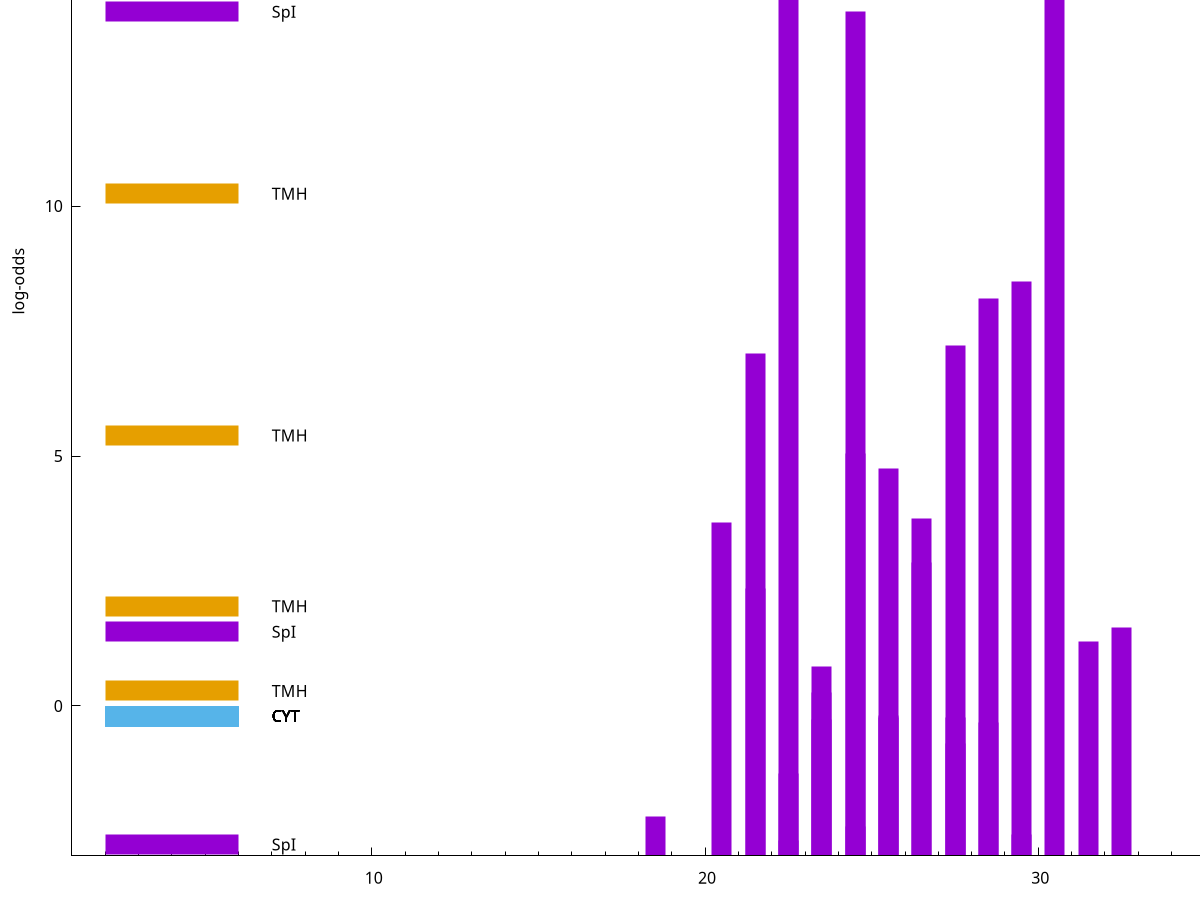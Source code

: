 set title "LipoP predictions for SRR5666568.gff"
set size 2., 1.4
set xrange [1:70] 
set mxtics 10
set yrange [-3:20]
set y2range [0:23]
set ylabel "log-odds"
set term postscript eps color solid "Helvetica" 30
set output "SRR5666568.gff394.eps"
set arrow from 2,16.9154 to 6,16.9154 nohead lt 1 lw 20
set label "SpI" at 7,16.9154
set arrow from 2,15.7351 to 6,15.7351 nohead lt 1 lw 20
set label "SpI" at 7,15.7351
set arrow from 2,13.8876 to 6,13.8876 nohead lt 1 lw 20
set label "SpI" at 7,13.8876
set arrow from 2,10.2474 to 6,10.2474 nohead lt 4 lw 20
set label "TMH" at 7,10.2474
set arrow from 2,5.4125 to 6,5.4125 nohead lt 4 lw 20
set label "TMH" at 7,5.4125
set arrow from 2,1.99409 to 6,1.99409 nohead lt 4 lw 20
set label "TMH" at 7,1.99409
set arrow from 2,1.48588 to 6,1.48588 nohead lt 1 lw 20
set label "SpI" at 7,1.48588
set arrow from 2,0.300568 to 6,0.300568 nohead lt 4 lw 20
set label "TMH" at 7,0.300568
set arrow from 2,-0.200913 to 6,-0.200913 nohead lt 3 lw 20
set label "CYT" at 7,-0.200913
set arrow from 2,-0.200913 to 6,-0.200913 nohead lt 3 lw 20
set label "CYT" at 7,-0.200913
set arrow from 2,-0.200913 to 6,-0.200913 nohead lt 3 lw 20
set label "CYT" at 7,-0.200913
set arrow from 2,-0.200913 to 6,-0.200913 nohead lt 3 lw 20
set label "CYT" at 7,-0.200913
set arrow from 2,-0.200913 to 6,-0.200913 nohead lt 3 lw 20
set label "CYT" at 7,-0.200913
set arrow from 2,-0.200913 to 6,-0.200913 nohead lt 3 lw 20
set label "CYT" at 7,-0.200913
set arrow from 2,-0.200913 to 6,-0.200913 nohead lt 3 lw 20
set label "CYT" at 7,-0.200913
set arrow from 2,-0.200913 to 6,-0.200913 nohead lt 3 lw 20
set label "CYT" at 7,-0.200913
set arrow from 2,-0.200913 to 6,-0.200913 nohead lt 3 lw 20
set label "CYT" at 7,-0.200913
set arrow from 2,-0.200913 to 6,-0.200913 nohead lt 3 lw 20
set label "CYT" at 7,-0.200913
set arrow from 2,-0.200913 to 6,-0.200913 nohead lt 3 lw 20
set label "CYT" at 7,-0.200913
set arrow from 2,-0.200913 to 6,-0.200913 nohead lt 3 lw 20
set label "CYT" at 7,-0.200913
set arrow from 2,-0.200913 to 6,-0.200913 nohead lt 3 lw 20
set label "CYT" at 7,-0.200913
set arrow from 2,-2.77023 to 6,-2.77023 nohead lt 1 lw 20
set label "SpI" at 7,-2.77023
set arrow from 2,16.9154 to 6,16.9154 nohead lt 1 lw 20
set label "SpI" at 7,16.9154
# NOTE: The scores below are the log-odds scores with the threshold
# NOTE: subtracted (a hack to make gnuplot make the histogram all
# NOTE: look nice).
plot "-" axes x1y2 title "" with impulses lt 1 lw 20
22.500000 19.913300
30.500000 18.713200
24.500000 16.884000
29.500000 11.500850
28.500000 11.152380
27.500000 10.214470
21.500000 10.046170
24.500000 8.056960
25.500000 7.751030
26.500000 6.753570
20.500000 6.666720
26.500000 5.871410
21.500000 5.344200
32.500000 4.570670
31.500000 4.298110
23.500000 3.796308
23.500000 3.261991
25.500000 2.799459
25.500000 2.777509
27.500000 2.762546
23.500000 2.721949
28.500000 2.668082
27.500000 2.252420
22.500000 1.645330
18.500000 0.794700
24.500000 0.583020
29.500000 0.425590
22.500000 0.314570
28.500000 0.024820
e
exit
